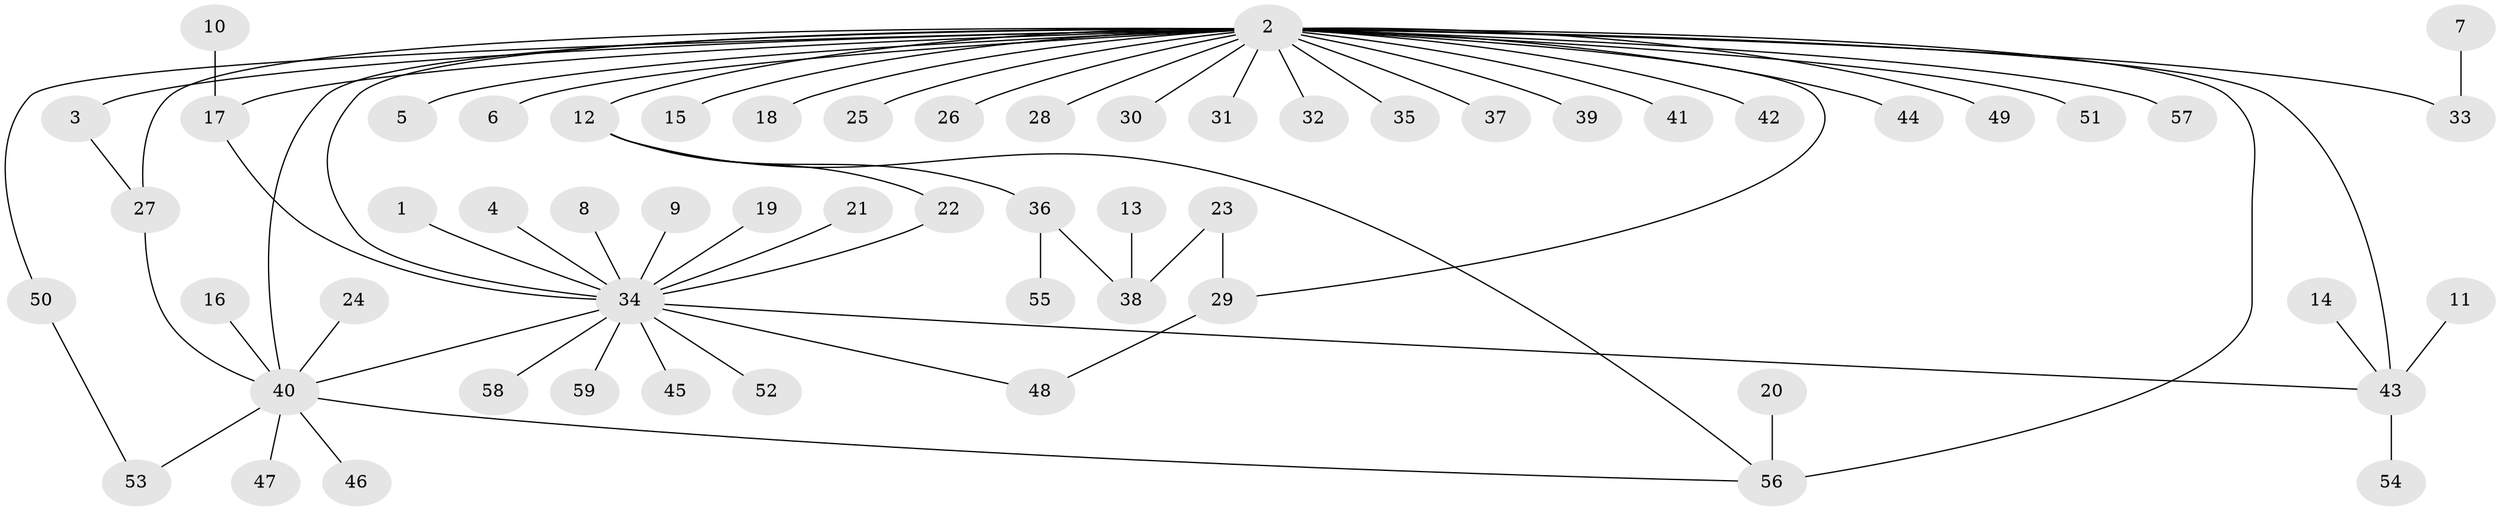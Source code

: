 // original degree distribution, {9: 0.017094017094017096, 29: 0.008547008547008548, 1: 0.6153846153846154, 3: 0.08547008547008547, 4: 0.05982905982905983, 18: 0.008547008547008548, 2: 0.17094017094017094, 10: 0.008547008547008548, 5: 0.017094017094017096, 7: 0.008547008547008548}
// Generated by graph-tools (version 1.1) at 2025/26/03/09/25 03:26:04]
// undirected, 59 vertices, 69 edges
graph export_dot {
graph [start="1"]
  node [color=gray90,style=filled];
  1;
  2;
  3;
  4;
  5;
  6;
  7;
  8;
  9;
  10;
  11;
  12;
  13;
  14;
  15;
  16;
  17;
  18;
  19;
  20;
  21;
  22;
  23;
  24;
  25;
  26;
  27;
  28;
  29;
  30;
  31;
  32;
  33;
  34;
  35;
  36;
  37;
  38;
  39;
  40;
  41;
  42;
  43;
  44;
  45;
  46;
  47;
  48;
  49;
  50;
  51;
  52;
  53;
  54;
  55;
  56;
  57;
  58;
  59;
  1 -- 34 [weight=1.0];
  2 -- 3 [weight=1.0];
  2 -- 5 [weight=1.0];
  2 -- 6 [weight=1.0];
  2 -- 12 [weight=1.0];
  2 -- 15 [weight=1.0];
  2 -- 17 [weight=1.0];
  2 -- 18 [weight=1.0];
  2 -- 25 [weight=1.0];
  2 -- 26 [weight=1.0];
  2 -- 27 [weight=1.0];
  2 -- 28 [weight=1.0];
  2 -- 29 [weight=1.0];
  2 -- 30 [weight=1.0];
  2 -- 31 [weight=1.0];
  2 -- 32 [weight=1.0];
  2 -- 33 [weight=1.0];
  2 -- 34 [weight=1.0];
  2 -- 35 [weight=1.0];
  2 -- 37 [weight=1.0];
  2 -- 39 [weight=1.0];
  2 -- 40 [weight=1.0];
  2 -- 41 [weight=1.0];
  2 -- 42 [weight=1.0];
  2 -- 43 [weight=2.0];
  2 -- 44 [weight=1.0];
  2 -- 49 [weight=1.0];
  2 -- 50 [weight=1.0];
  2 -- 51 [weight=1.0];
  2 -- 56 [weight=2.0];
  2 -- 57 [weight=1.0];
  3 -- 27 [weight=1.0];
  4 -- 34 [weight=1.0];
  7 -- 33 [weight=1.0];
  8 -- 34 [weight=1.0];
  9 -- 34 [weight=1.0];
  10 -- 17 [weight=1.0];
  11 -- 43 [weight=1.0];
  12 -- 22 [weight=1.0];
  12 -- 36 [weight=1.0];
  12 -- 56 [weight=1.0];
  13 -- 38 [weight=1.0];
  14 -- 43 [weight=1.0];
  16 -- 40 [weight=1.0];
  17 -- 34 [weight=1.0];
  19 -- 34 [weight=1.0];
  20 -- 56 [weight=1.0];
  21 -- 34 [weight=1.0];
  22 -- 34 [weight=1.0];
  23 -- 29 [weight=1.0];
  23 -- 38 [weight=1.0];
  24 -- 40 [weight=1.0];
  27 -- 40 [weight=1.0];
  29 -- 48 [weight=1.0];
  34 -- 40 [weight=1.0];
  34 -- 43 [weight=1.0];
  34 -- 45 [weight=1.0];
  34 -- 48 [weight=1.0];
  34 -- 52 [weight=1.0];
  34 -- 58 [weight=1.0];
  34 -- 59 [weight=1.0];
  36 -- 38 [weight=1.0];
  36 -- 55 [weight=1.0];
  40 -- 46 [weight=1.0];
  40 -- 47 [weight=1.0];
  40 -- 53 [weight=1.0];
  40 -- 56 [weight=1.0];
  43 -- 54 [weight=1.0];
  50 -- 53 [weight=1.0];
}
